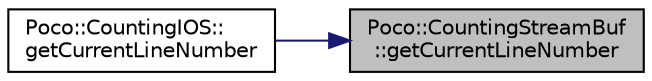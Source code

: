 digraph "Poco::CountingStreamBuf::getCurrentLineNumber"
{
 // LATEX_PDF_SIZE
  edge [fontname="Helvetica",fontsize="10",labelfontname="Helvetica",labelfontsize="10"];
  node [fontname="Helvetica",fontsize="10",shape=record];
  rankdir="RL";
  Node1 [label="Poco::CountingStreamBuf\l::getCurrentLineNumber",height=0.2,width=0.4,color="black", fillcolor="grey75", style="filled", fontcolor="black",tooltip=" "];
  Node1 -> Node2 [dir="back",color="midnightblue",fontsize="10",style="solid"];
  Node2 [label="Poco::CountingIOS::\lgetCurrentLineNumber",height=0.2,width=0.4,color="black", fillcolor="white", style="filled",URL="$classPoco_1_1CountingIOS.html#ae538741b9a8a263293f4be1232806aa8",tooltip=" "];
}
